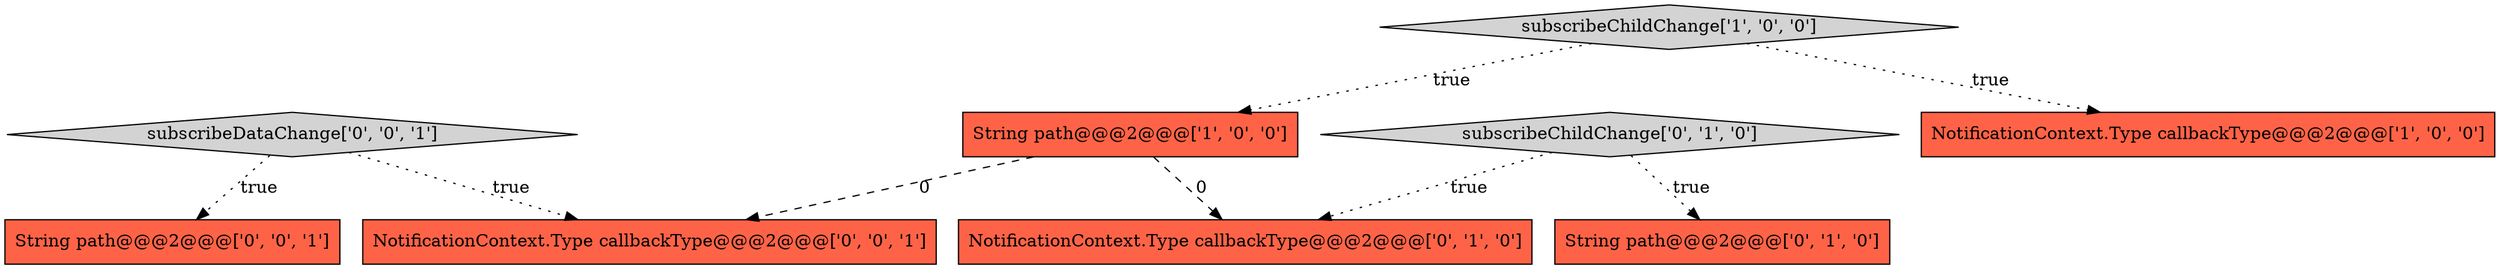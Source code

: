 digraph {
6 [style = filled, label = "String path@@@2@@@['0', '0', '1']", fillcolor = tomato, shape = box image = "AAA0AAABBB3BBB"];
2 [style = filled, label = "String path@@@2@@@['1', '0', '0']", fillcolor = tomato, shape = box image = "AAA1AAABBB1BBB"];
8 [style = filled, label = "subscribeDataChange['0', '0', '1']", fillcolor = lightgray, shape = diamond image = "AAA0AAABBB3BBB"];
4 [style = filled, label = "String path@@@2@@@['0', '1', '0']", fillcolor = tomato, shape = box image = "AAA0AAABBB2BBB"];
0 [style = filled, label = "subscribeChildChange['1', '0', '0']", fillcolor = lightgray, shape = diamond image = "AAA0AAABBB1BBB"];
1 [style = filled, label = "NotificationContext.Type callbackType@@@2@@@['1', '0', '0']", fillcolor = tomato, shape = box image = "AAA0AAABBB1BBB"];
3 [style = filled, label = "subscribeChildChange['0', '1', '0']", fillcolor = lightgray, shape = diamond image = "AAA0AAABBB2BBB"];
7 [style = filled, label = "NotificationContext.Type callbackType@@@2@@@['0', '0', '1']", fillcolor = tomato, shape = box image = "AAA0AAABBB3BBB"];
5 [style = filled, label = "NotificationContext.Type callbackType@@@2@@@['0', '1', '0']", fillcolor = tomato, shape = box image = "AAA1AAABBB2BBB"];
3->4 [style = dotted, label="true"];
8->7 [style = dotted, label="true"];
2->5 [style = dashed, label="0"];
3->5 [style = dotted, label="true"];
0->2 [style = dotted, label="true"];
8->6 [style = dotted, label="true"];
2->7 [style = dashed, label="0"];
0->1 [style = dotted, label="true"];
}
